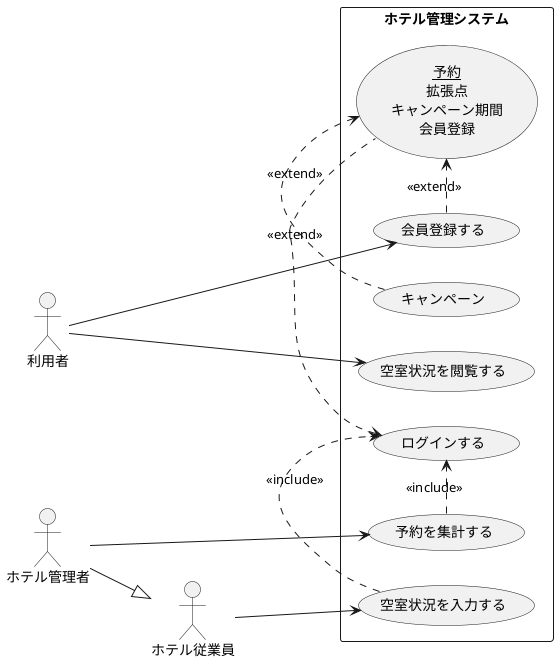 @startuml ユースケース図
left to right direction
actor 利用者
actor ホテル従業員
actor ホテル管理者
rectangle ホテル管理システム{
    usecase 空室状況を閲覧する
    usecase (<u>予約</u>\n拡張点\nキャンペーン期間\n会員登録) as input
    usecase 空室状況を入力する
    usecase 予約を集計する
    usecase ログインする
    usecase 会員登録する
    usecase キャンペーン
}
利用者--->空室状況を閲覧する
利用者-->会員登録する
ホテル従業員-->空室状況を入力する
ホテル管理者-->予約を集計する
会員登録する.> input: << extend >>
キャンペーン.> input: << extend >>
ログインする<. input: << extend >>
予約を集計する.>ログインする: << include >>
空室状況を入力する.>ログインする: << include >>
ホテル管理者--|>ホテル従業員
@enduml